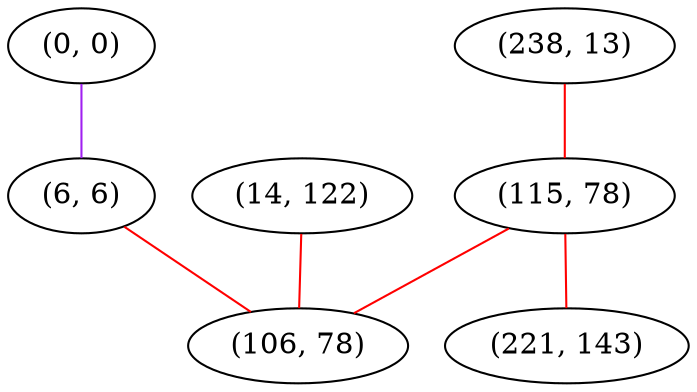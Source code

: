 graph "" {
"(0, 0)";
"(6, 6)";
"(238, 13)";
"(14, 122)";
"(115, 78)";
"(106, 78)";
"(221, 143)";
"(0, 0)" -- "(6, 6)"  [color=purple, key=0, weight=4];
"(6, 6)" -- "(106, 78)"  [color=red, key=0, weight=1];
"(238, 13)" -- "(115, 78)"  [color=red, key=0, weight=1];
"(14, 122)" -- "(106, 78)"  [color=red, key=0, weight=1];
"(115, 78)" -- "(221, 143)"  [color=red, key=0, weight=1];
"(115, 78)" -- "(106, 78)"  [color=red, key=0, weight=1];
}
